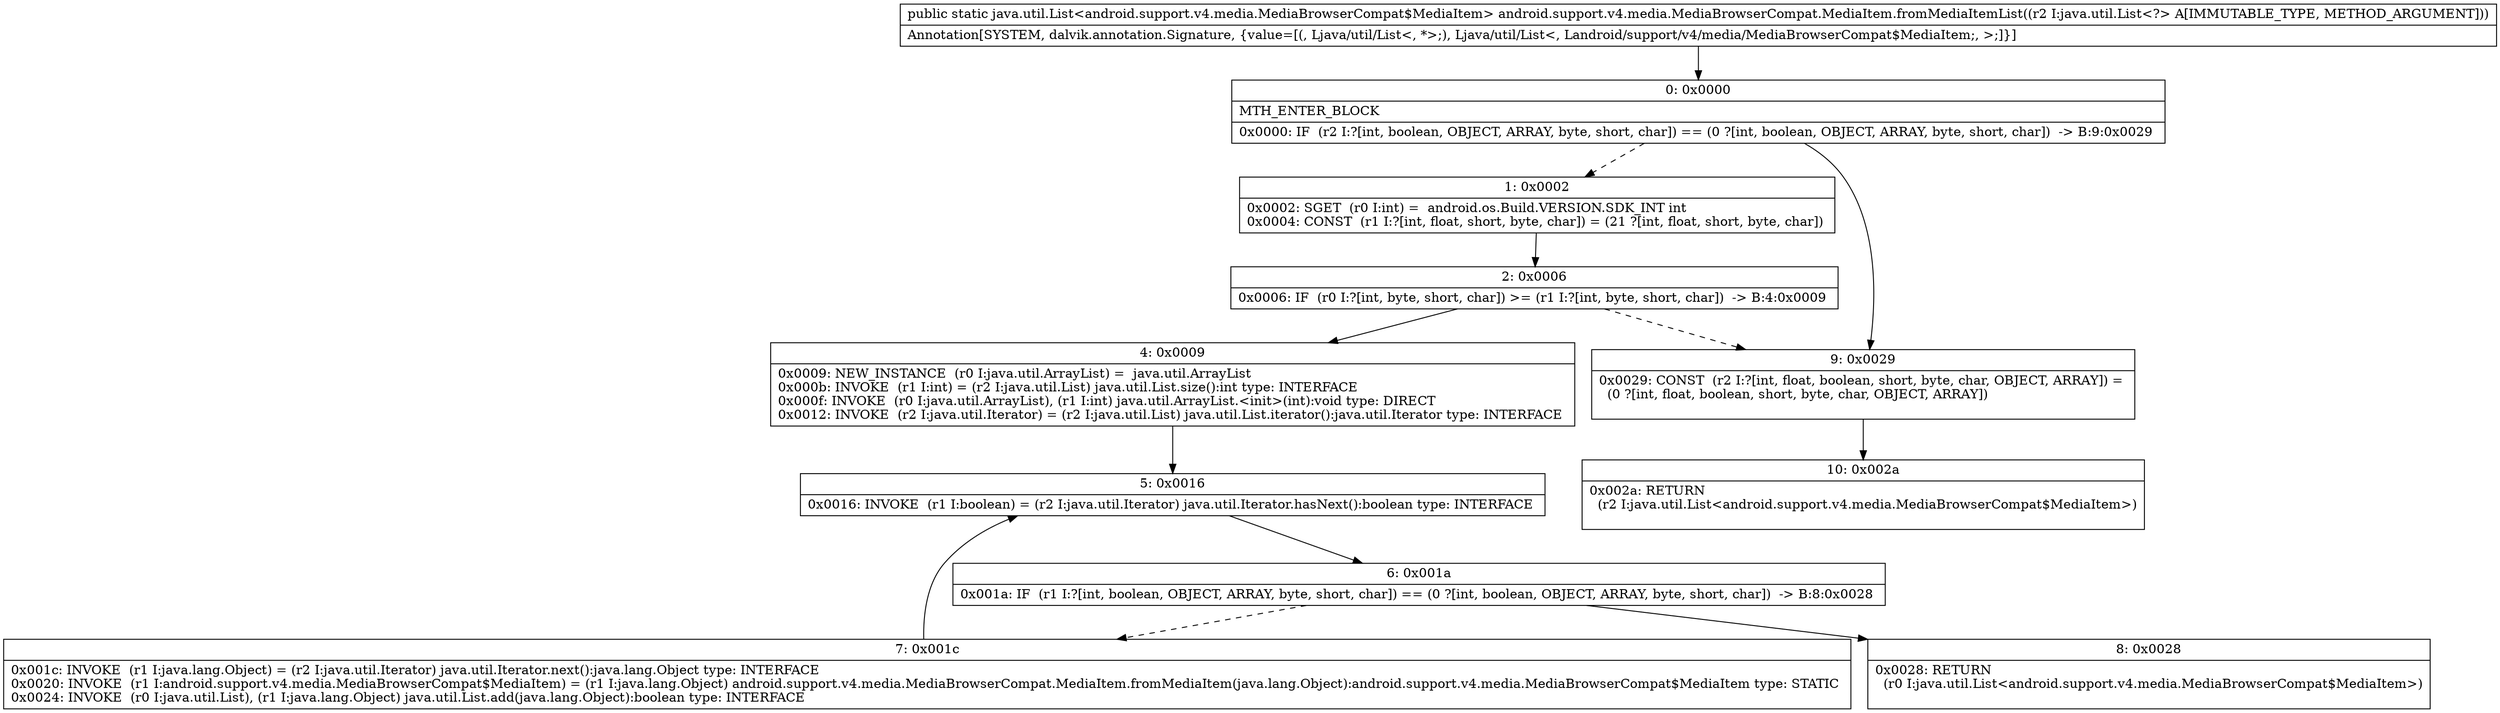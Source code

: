 digraph "CFG forandroid.support.v4.media.MediaBrowserCompat.MediaItem.fromMediaItemList(Ljava\/util\/List;)Ljava\/util\/List;" {
Node_0 [shape=record,label="{0\:\ 0x0000|MTH_ENTER_BLOCK\l|0x0000: IF  (r2 I:?[int, boolean, OBJECT, ARRAY, byte, short, char]) == (0 ?[int, boolean, OBJECT, ARRAY, byte, short, char])  \-\> B:9:0x0029 \l}"];
Node_1 [shape=record,label="{1\:\ 0x0002|0x0002: SGET  (r0 I:int) =  android.os.Build.VERSION.SDK_INT int \l0x0004: CONST  (r1 I:?[int, float, short, byte, char]) = (21 ?[int, float, short, byte, char]) \l}"];
Node_2 [shape=record,label="{2\:\ 0x0006|0x0006: IF  (r0 I:?[int, byte, short, char]) \>= (r1 I:?[int, byte, short, char])  \-\> B:4:0x0009 \l}"];
Node_4 [shape=record,label="{4\:\ 0x0009|0x0009: NEW_INSTANCE  (r0 I:java.util.ArrayList) =  java.util.ArrayList \l0x000b: INVOKE  (r1 I:int) = (r2 I:java.util.List) java.util.List.size():int type: INTERFACE \l0x000f: INVOKE  (r0 I:java.util.ArrayList), (r1 I:int) java.util.ArrayList.\<init\>(int):void type: DIRECT \l0x0012: INVOKE  (r2 I:java.util.Iterator) = (r2 I:java.util.List) java.util.List.iterator():java.util.Iterator type: INTERFACE \l}"];
Node_5 [shape=record,label="{5\:\ 0x0016|0x0016: INVOKE  (r1 I:boolean) = (r2 I:java.util.Iterator) java.util.Iterator.hasNext():boolean type: INTERFACE \l}"];
Node_6 [shape=record,label="{6\:\ 0x001a|0x001a: IF  (r1 I:?[int, boolean, OBJECT, ARRAY, byte, short, char]) == (0 ?[int, boolean, OBJECT, ARRAY, byte, short, char])  \-\> B:8:0x0028 \l}"];
Node_7 [shape=record,label="{7\:\ 0x001c|0x001c: INVOKE  (r1 I:java.lang.Object) = (r2 I:java.util.Iterator) java.util.Iterator.next():java.lang.Object type: INTERFACE \l0x0020: INVOKE  (r1 I:android.support.v4.media.MediaBrowserCompat$MediaItem) = (r1 I:java.lang.Object) android.support.v4.media.MediaBrowserCompat.MediaItem.fromMediaItem(java.lang.Object):android.support.v4.media.MediaBrowserCompat$MediaItem type: STATIC \l0x0024: INVOKE  (r0 I:java.util.List), (r1 I:java.lang.Object) java.util.List.add(java.lang.Object):boolean type: INTERFACE \l}"];
Node_8 [shape=record,label="{8\:\ 0x0028|0x0028: RETURN  \l  (r0 I:java.util.List\<android.support.v4.media.MediaBrowserCompat$MediaItem\>)\l \l}"];
Node_9 [shape=record,label="{9\:\ 0x0029|0x0029: CONST  (r2 I:?[int, float, boolean, short, byte, char, OBJECT, ARRAY]) = \l  (0 ?[int, float, boolean, short, byte, char, OBJECT, ARRAY])\l \l}"];
Node_10 [shape=record,label="{10\:\ 0x002a|0x002a: RETURN  \l  (r2 I:java.util.List\<android.support.v4.media.MediaBrowserCompat$MediaItem\>)\l \l}"];
MethodNode[shape=record,label="{public static java.util.List\<android.support.v4.media.MediaBrowserCompat$MediaItem\> android.support.v4.media.MediaBrowserCompat.MediaItem.fromMediaItemList((r2 I:java.util.List\<?\> A[IMMUTABLE_TYPE, METHOD_ARGUMENT]))  | Annotation[SYSTEM, dalvik.annotation.Signature, \{value=[(, Ljava\/util\/List\<, *\>;), Ljava\/util\/List\<, Landroid\/support\/v4\/media\/MediaBrowserCompat$MediaItem;, \>;]\}]\l}"];
MethodNode -> Node_0;
Node_0 -> Node_1[style=dashed];
Node_0 -> Node_9;
Node_1 -> Node_2;
Node_2 -> Node_4;
Node_2 -> Node_9[style=dashed];
Node_4 -> Node_5;
Node_5 -> Node_6;
Node_6 -> Node_7[style=dashed];
Node_6 -> Node_8;
Node_7 -> Node_5;
Node_9 -> Node_10;
}

